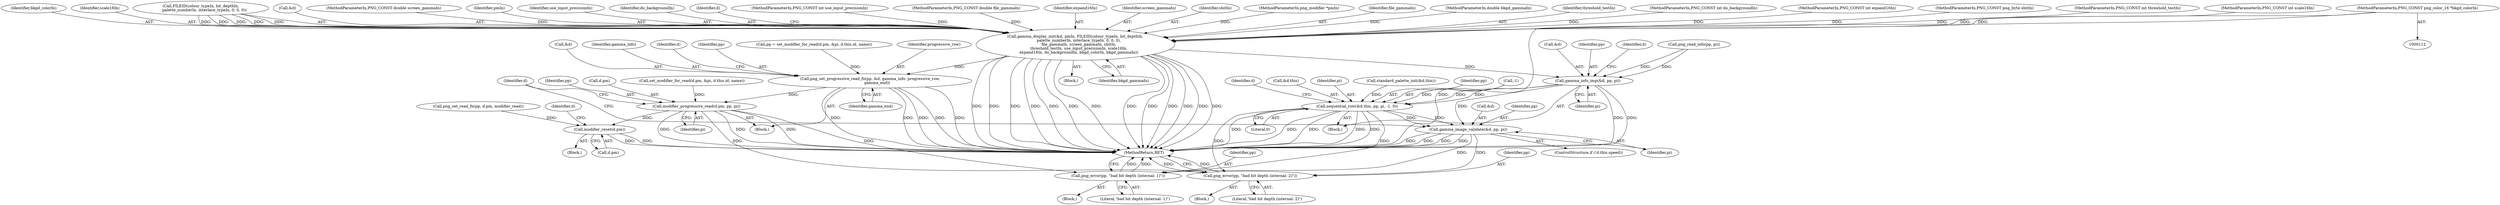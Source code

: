 digraph "0_Android_9d4853418ab2f754c2b63e091c29c5529b8b86ca_48@pointer" {
"1000127" [label="(MethodParameterIn,PNG_CONST png_color_16 *bkgd_colorIn)"];
"1000137" [label="(Call,gamma_display_init(&d, pmIn, FILEID(colour_typeIn, bit_depthIn,\n      palette_numberIn, interlace_typeIn, 0, 0, 0),\n      file_gammaIn, screen_gammaIn, sbitIn,\n      threshold_testIn, use_input_precisionIn, scale16In,\n      expand16In, do_backgroundIn, bkgd_colorIn, bkgd_gammaIn))"];
"1000257" [label="(Call,png_set_progressive_read_fn(pp, &d, gamma_info, progressive_row,\n            gamma_end))"];
"1000264" [label="(Call,modifier_progressive_read(d.pm, pp, pi))"];
"1000318" [label="(Call,modifier_reset(d.pm))"];
"1000478" [label="(Call,png_error(pp, \"bad bit depth (internal: 1)\"))"];
"1000549" [label="(Call,png_error(pp, \"bad bit depth (internal: 2)\"))"];
"1000281" [label="(Call,gamma_info_imp(&d, pp, pi))"];
"1000286" [label="(Call,sequential_row(&d.this, pp, pi, -1, 0))"];
"1000303" [label="(Call,gamma_image_validate(&d, pp, pi))"];
"1000281" [label="(Call,gamma_info_imp(&d, pp, pi))"];
"1000157" [label="(Identifier,bkgd_colorIn)"];
"1000154" [label="(Identifier,scale16In)"];
"1000259" [label="(Call,&d)"];
"1000320" [label="(Identifier,d)"];
"1000141" [label="(Call,FILEID(colour_typeIn, bit_depthIn,\n      palette_numberIn, interlace_typeIn, 0, 0, 0))"];
"1000272" [label="(Call,png_set_read_fn(pp, d.pm, modifier_read))"];
"1000296" [label="(ControlStructure,if (!d.this.speed))"];
"1000138" [label="(Call,&d)"];
"1000119" [label="(MethodParameterIn,PNG_CONST double screen_gammaIn)"];
"1000268" [label="(Identifier,pp)"];
"1000140" [label="(Identifier,pmIn)"];
"1000282" [label="(Call,&d)"];
"1000153" [label="(Identifier,use_input_precisionIn)"];
"1000156" [label="(Identifier,do_backgroundIn)"];
"1000168" [label="(Identifier,d)"];
"1000549" [label="(Call,png_error(pp, \"bad bit depth (internal: 2)\"))"];
"1000123" [label="(MethodParameterIn,PNG_CONST int use_input_precisionIn)"];
"1000265" [label="(Call,d.pm)"];
"1000118" [label="(MethodParameterIn,PNG_CONST double file_gammaIn)"];
"1000155" [label="(Identifier,expand16In)"];
"1000261" [label="(Identifier,gamma_info)"];
"1000319" [label="(Call,d.pm)"];
"1000300" [label="(Identifier,d)"];
"1000129" [label="(Block,)"];
"1000284" [label="(Identifier,pp)"];
"1000266" [label="(Identifier,d)"];
"1000258" [label="(Identifier,pp)"];
"1000150" [label="(Identifier,screen_gammaIn)"];
"1000478" [label="(Call,png_error(pp, \"bad bit depth (internal: 1)\"))"];
"1000151" [label="(Identifier,sbitIn)"];
"1000113" [label="(MethodParameterIn,png_modifier *pmIn)"];
"1000257" [label="(Call,png_set_progressive_read_fn(pp, &d, gamma_info, progressive_row,\n            gamma_end))"];
"1000229" [label="(Call,pp = set_modifier_for_read(d.pm, &pi, d.this.id, name))"];
"1000287" [label="(Call,&d.this)"];
"1000149" [label="(Identifier,file_gammaIn)"];
"1000128" [label="(MethodParameterIn,double bkgd_gammaIn)"];
"1000152" [label="(Identifier,threshold_testIn)"];
"1000326" [label="(Identifier,d)"];
"1000479" [label="(Identifier,pp)"];
"1000126" [label="(MethodParameterIn,PNG_CONST int do_backgroundIn)"];
"1000271" [label="(Block,)"];
"1000292" [label="(Identifier,pi)"];
"1000303" [label="(Call,gamma_image_validate(&d, pp, pi))"];
"1000263" [label="(Identifier,gamma_end)"];
"1000125" [label="(MethodParameterIn,PNG_CONST int expand16In)"];
"1000158" [label="(Identifier,bkgd_gammaIn)"];
"1000231" [label="(Call,set_modifier_for_read(d.pm, &pi, d.this.id, name))"];
"1000304" [label="(Call,&d)"];
"1000318" [label="(Call,modifier_reset(d.pm))"];
"1000120" [label="(MethodParameterIn,PNG_CONST png_byte sbitIn)"];
"1000306" [label="(Identifier,pp)"];
"1000137" [label="(Call,gamma_display_init(&d, pmIn, FILEID(colour_typeIn, bit_depthIn,\n      palette_numberIn, interlace_typeIn, 0, 0, 0),\n      file_gammaIn, screen_gammaIn, sbitIn,\n      threshold_testIn, use_input_precisionIn, scale16In,\n      expand16In, do_backgroundIn, bkgd_colorIn, bkgd_gammaIn))"];
"1000127" [label="(MethodParameterIn,PNG_CONST png_color_16 *bkgd_colorIn)"];
"1000285" [label="(Identifier,pi)"];
"1000295" [label="(Literal,0)"];
"1000269" [label="(Identifier,pi)"];
"1000307" [label="(Identifier,pi)"];
"1000390" [label="(Block,)"];
"1000286" [label="(Call,sequential_row(&d.this, pp, pi, -1, 0))"];
"1000289" [label="(Identifier,d)"];
"1000264" [label="(Call,modifier_progressive_read(d.pm, pp, pi))"];
"1000256" [label="(Block,)"];
"1000505" [label="(Block,)"];
"1000551" [label="(Literal,\"bad bit depth (internal: 2)\")"];
"1000159" [label="(Block,)"];
"1000278" [label="(Call,png_read_info(pp, pi))"];
"1000243" [label="(Call,standard_palette_init(&d.this))"];
"1000121" [label="(MethodParameterIn,PNG_CONST int threshold_testIn)"];
"1000291" [label="(Identifier,pp)"];
"1000550" [label="(Identifier,pp)"];
"1000262" [label="(Identifier,progressive_row)"];
"1000124" [label="(MethodParameterIn,PNG_CONST int scale16In)"];
"1000293" [label="(Call,-1)"];
"1000480" [label="(Literal,\"bad bit depth (internal: 1)\")"];
"1000581" [label="(MethodReturn,RET)"];
"1000127" -> "1000112"  [label="AST: "];
"1000127" -> "1000581"  [label="DDG: "];
"1000127" -> "1000137"  [label="DDG: "];
"1000137" -> "1000129"  [label="AST: "];
"1000137" -> "1000158"  [label="CFG: "];
"1000138" -> "1000137"  [label="AST: "];
"1000140" -> "1000137"  [label="AST: "];
"1000141" -> "1000137"  [label="AST: "];
"1000149" -> "1000137"  [label="AST: "];
"1000150" -> "1000137"  [label="AST: "];
"1000151" -> "1000137"  [label="AST: "];
"1000152" -> "1000137"  [label="AST: "];
"1000153" -> "1000137"  [label="AST: "];
"1000154" -> "1000137"  [label="AST: "];
"1000155" -> "1000137"  [label="AST: "];
"1000156" -> "1000137"  [label="AST: "];
"1000157" -> "1000137"  [label="AST: "];
"1000158" -> "1000137"  [label="AST: "];
"1000168" -> "1000137"  [label="CFG: "];
"1000137" -> "1000581"  [label="DDG: "];
"1000137" -> "1000581"  [label="DDG: "];
"1000137" -> "1000581"  [label="DDG: "];
"1000137" -> "1000581"  [label="DDG: "];
"1000137" -> "1000581"  [label="DDG: "];
"1000137" -> "1000581"  [label="DDG: "];
"1000137" -> "1000581"  [label="DDG: "];
"1000137" -> "1000581"  [label="DDG: "];
"1000137" -> "1000581"  [label="DDG: "];
"1000137" -> "1000581"  [label="DDG: "];
"1000137" -> "1000581"  [label="DDG: "];
"1000137" -> "1000581"  [label="DDG: "];
"1000137" -> "1000581"  [label="DDG: "];
"1000113" -> "1000137"  [label="DDG: "];
"1000141" -> "1000137"  [label="DDG: "];
"1000141" -> "1000137"  [label="DDG: "];
"1000141" -> "1000137"  [label="DDG: "];
"1000141" -> "1000137"  [label="DDG: "];
"1000141" -> "1000137"  [label="DDG: "];
"1000118" -> "1000137"  [label="DDG: "];
"1000119" -> "1000137"  [label="DDG: "];
"1000120" -> "1000137"  [label="DDG: "];
"1000121" -> "1000137"  [label="DDG: "];
"1000123" -> "1000137"  [label="DDG: "];
"1000124" -> "1000137"  [label="DDG: "];
"1000125" -> "1000137"  [label="DDG: "];
"1000126" -> "1000137"  [label="DDG: "];
"1000128" -> "1000137"  [label="DDG: "];
"1000137" -> "1000257"  [label="DDG: "];
"1000137" -> "1000281"  [label="DDG: "];
"1000257" -> "1000256"  [label="AST: "];
"1000257" -> "1000263"  [label="CFG: "];
"1000258" -> "1000257"  [label="AST: "];
"1000259" -> "1000257"  [label="AST: "];
"1000261" -> "1000257"  [label="AST: "];
"1000262" -> "1000257"  [label="AST: "];
"1000263" -> "1000257"  [label="AST: "];
"1000266" -> "1000257"  [label="CFG: "];
"1000257" -> "1000581"  [label="DDG: "];
"1000257" -> "1000581"  [label="DDG: "];
"1000257" -> "1000581"  [label="DDG: "];
"1000257" -> "1000581"  [label="DDG: "];
"1000257" -> "1000581"  [label="DDG: "];
"1000229" -> "1000257"  [label="DDG: "];
"1000257" -> "1000264"  [label="DDG: "];
"1000264" -> "1000256"  [label="AST: "];
"1000264" -> "1000269"  [label="CFG: "];
"1000265" -> "1000264"  [label="AST: "];
"1000268" -> "1000264"  [label="AST: "];
"1000269" -> "1000264"  [label="AST: "];
"1000320" -> "1000264"  [label="CFG: "];
"1000264" -> "1000581"  [label="DDG: "];
"1000264" -> "1000581"  [label="DDG: "];
"1000264" -> "1000581"  [label="DDG: "];
"1000231" -> "1000264"  [label="DDG: "];
"1000264" -> "1000318"  [label="DDG: "];
"1000264" -> "1000478"  [label="DDG: "];
"1000264" -> "1000549"  [label="DDG: "];
"1000318" -> "1000159"  [label="AST: "];
"1000318" -> "1000319"  [label="CFG: "];
"1000319" -> "1000318"  [label="AST: "];
"1000326" -> "1000318"  [label="CFG: "];
"1000318" -> "1000581"  [label="DDG: "];
"1000318" -> "1000581"  [label="DDG: "];
"1000272" -> "1000318"  [label="DDG: "];
"1000478" -> "1000390"  [label="AST: "];
"1000478" -> "1000480"  [label="CFG: "];
"1000479" -> "1000478"  [label="AST: "];
"1000480" -> "1000478"  [label="AST: "];
"1000581" -> "1000478"  [label="CFG: "];
"1000478" -> "1000581"  [label="DDG: "];
"1000478" -> "1000581"  [label="DDG: "];
"1000286" -> "1000478"  [label="DDG: "];
"1000303" -> "1000478"  [label="DDG: "];
"1000549" -> "1000505"  [label="AST: "];
"1000549" -> "1000551"  [label="CFG: "];
"1000550" -> "1000549"  [label="AST: "];
"1000551" -> "1000549"  [label="AST: "];
"1000581" -> "1000549"  [label="CFG: "];
"1000549" -> "1000581"  [label="DDG: "];
"1000549" -> "1000581"  [label="DDG: "];
"1000286" -> "1000549"  [label="DDG: "];
"1000303" -> "1000549"  [label="DDG: "];
"1000281" -> "1000271"  [label="AST: "];
"1000281" -> "1000285"  [label="CFG: "];
"1000282" -> "1000281"  [label="AST: "];
"1000284" -> "1000281"  [label="AST: "];
"1000285" -> "1000281"  [label="AST: "];
"1000289" -> "1000281"  [label="CFG: "];
"1000281" -> "1000581"  [label="DDG: "];
"1000281" -> "1000581"  [label="DDG: "];
"1000278" -> "1000281"  [label="DDG: "];
"1000278" -> "1000281"  [label="DDG: "];
"1000281" -> "1000286"  [label="DDG: "];
"1000281" -> "1000286"  [label="DDG: "];
"1000281" -> "1000303"  [label="DDG: "];
"1000286" -> "1000271"  [label="AST: "];
"1000286" -> "1000295"  [label="CFG: "];
"1000287" -> "1000286"  [label="AST: "];
"1000291" -> "1000286"  [label="AST: "];
"1000292" -> "1000286"  [label="AST: "];
"1000293" -> "1000286"  [label="AST: "];
"1000295" -> "1000286"  [label="AST: "];
"1000300" -> "1000286"  [label="CFG: "];
"1000286" -> "1000581"  [label="DDG: "];
"1000286" -> "1000581"  [label="DDG: "];
"1000286" -> "1000581"  [label="DDG: "];
"1000286" -> "1000581"  [label="DDG: "];
"1000286" -> "1000581"  [label="DDG: "];
"1000243" -> "1000286"  [label="DDG: "];
"1000293" -> "1000286"  [label="DDG: "];
"1000286" -> "1000303"  [label="DDG: "];
"1000286" -> "1000303"  [label="DDG: "];
"1000303" -> "1000296"  [label="AST: "];
"1000303" -> "1000307"  [label="CFG: "];
"1000304" -> "1000303"  [label="AST: "];
"1000306" -> "1000303"  [label="AST: "];
"1000307" -> "1000303"  [label="AST: "];
"1000320" -> "1000303"  [label="CFG: "];
"1000303" -> "1000581"  [label="DDG: "];
"1000303" -> "1000581"  [label="DDG: "];
"1000303" -> "1000581"  [label="DDG: "];
"1000303" -> "1000581"  [label="DDG: "];
}

